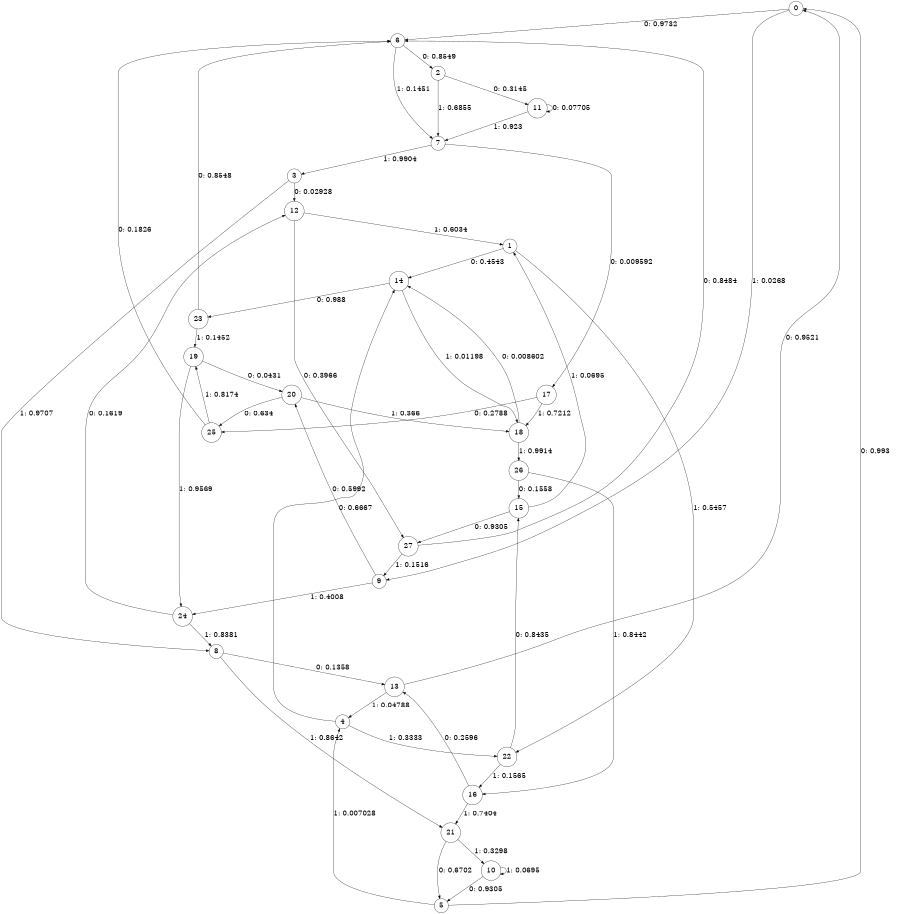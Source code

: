 digraph "ch31concat_phase3_L5" {
size = "6,8.5";
ratio = "fill";
node [shape = circle];
node [fontsize = 24];
edge [fontsize = 24];
0 -> 6 [label = "0: 0.9732   "];
0 -> 9 [label = "1: 0.0268   "];
1 -> 14 [label = "0: 0.4543   "];
1 -> 22 [label = "1: 0.5457   "];
2 -> 11 [label = "0: 0.3145   "];
2 -> 7 [label = "1: 0.6855   "];
3 -> 12 [label = "0: 0.02928  "];
3 -> 8 [label = "1: 0.9707   "];
4 -> 14 [label = "0: 0.6667   "];
4 -> 22 [label = "1: 0.3333   "];
5 -> 0 [label = "0: 0.993    "];
5 -> 4 [label = "1: 0.007028  "];
6 -> 2 [label = "0: 0.8549   "];
6 -> 7 [label = "1: 0.1451   "];
7 -> 17 [label = "0: 0.009592  "];
7 -> 3 [label = "1: 0.9904   "];
8 -> 13 [label = "0: 0.1358   "];
8 -> 21 [label = "1: 0.8642   "];
9 -> 20 [label = "0: 0.5992   "];
9 -> 24 [label = "1: 0.4008   "];
10 -> 5 [label = "0: 0.9305   "];
10 -> 10 [label = "1: 0.0695   "];
11 -> 11 [label = "0: 0.07705  "];
11 -> 7 [label = "1: 0.923    "];
12 -> 27 [label = "0: 0.3966   "];
12 -> 1 [label = "1: 0.6034   "];
13 -> 0 [label = "0: 0.9521   "];
13 -> 4 [label = "1: 0.04788  "];
14 -> 23 [label = "0: 0.988    "];
14 -> 18 [label = "1: 0.01198  "];
15 -> 27 [label = "0: 0.9305   "];
15 -> 1 [label = "1: 0.0695   "];
16 -> 13 [label = "0: 0.2596   "];
16 -> 21 [label = "1: 0.7404   "];
17 -> 25 [label = "0: 0.2788   "];
17 -> 18 [label = "1: 0.7212   "];
18 -> 14 [label = "0: 0.008602  "];
18 -> 26 [label = "1: 0.9914   "];
19 -> 20 [label = "0: 0.0431   "];
19 -> 24 [label = "1: 0.9569   "];
20 -> 25 [label = "0: 0.634    "];
20 -> 18 [label = "1: 0.366    "];
21 -> 5 [label = "0: 0.6702   "];
21 -> 10 [label = "1: 0.3298   "];
22 -> 15 [label = "0: 0.8435   "];
22 -> 16 [label = "1: 0.1565   "];
23 -> 6 [label = "0: 0.8548   "];
23 -> 19 [label = "1: 0.1452   "];
24 -> 12 [label = "0: 0.1619   "];
24 -> 8 [label = "1: 0.8381   "];
25 -> 6 [label = "0: 0.1826   "];
25 -> 19 [label = "1: 0.8174   "];
26 -> 15 [label = "0: 0.1558   "];
26 -> 16 [label = "1: 0.8442   "];
27 -> 6 [label = "0: 0.8484   "];
27 -> 9 [label = "1: 0.1516   "];
}